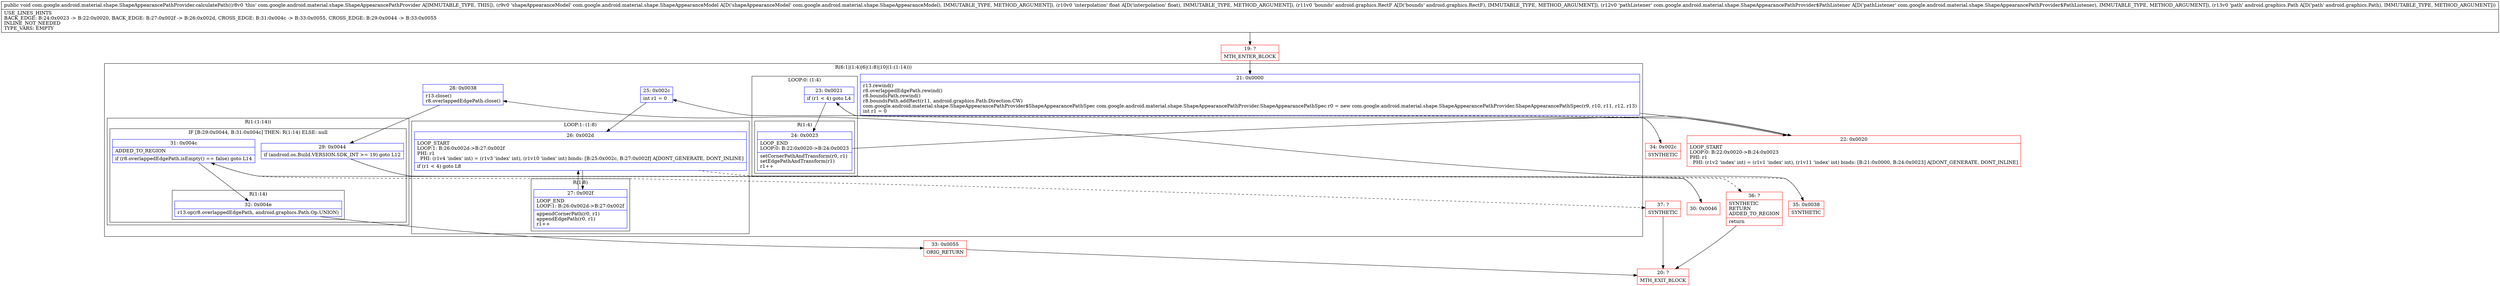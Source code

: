 digraph "CFG forcom.google.android.material.shape.ShapeAppearancePathProvider.calculatePath(Lcom\/google\/android\/material\/shape\/ShapeAppearanceModel;FLandroid\/graphics\/RectF;Lcom\/google\/android\/material\/shape\/ShapeAppearancePathProvider$PathListener;Landroid\/graphics\/Path;)V" {
subgraph cluster_Region_1203480292 {
label = "R(6:1|(1:4)|6|(1:8)|10|(1:(1:14)))";
node [shape=record,color=blue];
Node_21 [shape=record,label="{21\:\ 0x0000|r13.rewind()\lr8.overlappedEdgePath.rewind()\lr8.boundsPath.rewind()\lr8.boundsPath.addRect(r11, android.graphics.Path.Direction.CW)\lcom.google.android.material.shape.ShapeAppearancePathProvider$ShapeAppearancePathSpec com.google.android.material.shape.ShapeAppearancePathProvider.ShapeAppearancePathSpec r0 = new com.google.android.material.shape.ShapeAppearancePathProvider.ShapeAppearancePathSpec(r9, r10, r11, r12, r13)\lint r1 = 0\l}"];
subgraph cluster_LoopRegion_1811076745 {
label = "LOOP:0: (1:4)";
node [shape=record,color=blue];
Node_23 [shape=record,label="{23\:\ 0x0021|if (r1 \< 4) goto L4\l}"];
subgraph cluster_Region_1402281657 {
label = "R(1:4)";
node [shape=record,color=blue];
Node_24 [shape=record,label="{24\:\ 0x0023|LOOP_END\lLOOP:0: B:22:0x0020\-\>B:24:0x0023\l|setCornerPathAndTransform(r0, r1)\lsetEdgePathAndTransform(r1)\lr1++\l}"];
}
}
Node_25 [shape=record,label="{25\:\ 0x002c|int r1 = 0\l}"];
subgraph cluster_LoopRegion_1902428565 {
label = "LOOP:1: (1:8)";
node [shape=record,color=blue];
Node_26 [shape=record,label="{26\:\ 0x002d|LOOP_START\lLOOP:1: B:26:0x002d\-\>B:27:0x002f\lPHI: r1 \l  PHI: (r1v4 'index' int) = (r1v3 'index' int), (r1v10 'index' int) binds: [B:25:0x002c, B:27:0x002f] A[DONT_GENERATE, DONT_INLINE]\l|if (r1 \< 4) goto L8\l}"];
subgraph cluster_Region_907982928 {
label = "R(1:8)";
node [shape=record,color=blue];
Node_27 [shape=record,label="{27\:\ 0x002f|LOOP_END\lLOOP:1: B:26:0x002d\-\>B:27:0x002f\l|appendCornerPath(r0, r1)\lappendEdgePath(r0, r1)\lr1++\l}"];
}
}
Node_28 [shape=record,label="{28\:\ 0x0038|r13.close()\lr8.overlappedEdgePath.close()\l}"];
subgraph cluster_Region_1674579382 {
label = "R(1:(1:14))";
node [shape=record,color=blue];
subgraph cluster_IfRegion_1564740350 {
label = "IF [B:29:0x0044, B:31:0x004c] THEN: R(1:14) ELSE: null";
node [shape=record,color=blue];
Node_29 [shape=record,label="{29\:\ 0x0044|if (android.os.Build.VERSION.SDK_INT \>= 19) goto L12\l}"];
Node_31 [shape=record,label="{31\:\ 0x004c|ADDED_TO_REGION\l|if (r8.overlappedEdgePath.isEmpty() == false) goto L14\l}"];
subgraph cluster_Region_1891472472 {
label = "R(1:14)";
node [shape=record,color=blue];
Node_32 [shape=record,label="{32\:\ 0x004e|r13.op(r8.overlappedEdgePath, android.graphics.Path.Op.UNION)\l}"];
}
}
}
}
Node_19 [shape=record,color=red,label="{19\:\ ?|MTH_ENTER_BLOCK\l}"];
Node_22 [shape=record,color=red,label="{22\:\ 0x0020|LOOP_START\lLOOP:0: B:22:0x0020\-\>B:24:0x0023\lPHI: r1 \l  PHI: (r1v2 'index' int) = (r1v1 'index' int), (r1v11 'index' int) binds: [B:21:0x0000, B:24:0x0023] A[DONT_GENERATE, DONT_INLINE]\l}"];
Node_34 [shape=record,color=red,label="{34\:\ 0x002c|SYNTHETIC\l}"];
Node_35 [shape=record,color=red,label="{35\:\ 0x0038|SYNTHETIC\l}"];
Node_30 [shape=record,color=red,label="{30\:\ 0x0046}"];
Node_33 [shape=record,color=red,label="{33\:\ 0x0055|ORIG_RETURN\l}"];
Node_20 [shape=record,color=red,label="{20\:\ ?|MTH_EXIT_BLOCK\l}"];
Node_37 [shape=record,color=red,label="{37\:\ ?|SYNTHETIC\l}"];
Node_36 [shape=record,color=red,label="{36\:\ ?|SYNTHETIC\lRETURN\lADDED_TO_REGION\l|return\l}"];
MethodNode[shape=record,label="{public void com.google.android.material.shape.ShapeAppearancePathProvider.calculatePath((r8v0 'this' com.google.android.material.shape.ShapeAppearancePathProvider A[IMMUTABLE_TYPE, THIS]), (r9v0 'shapeAppearanceModel' com.google.android.material.shape.ShapeAppearanceModel A[D('shapeAppearanceModel' com.google.android.material.shape.ShapeAppearanceModel), IMMUTABLE_TYPE, METHOD_ARGUMENT]), (r10v0 'interpolation' float A[D('interpolation' float), IMMUTABLE_TYPE, METHOD_ARGUMENT]), (r11v0 'bounds' android.graphics.RectF A[D('bounds' android.graphics.RectF), IMMUTABLE_TYPE, METHOD_ARGUMENT]), (r12v0 'pathListener' com.google.android.material.shape.ShapeAppearancePathProvider$PathListener A[D('pathListener' com.google.android.material.shape.ShapeAppearancePathProvider$PathListener), IMMUTABLE_TYPE, METHOD_ARGUMENT]), (r13v0 'path' android.graphics.Path A[D('path' android.graphics.Path), IMMUTABLE_TYPE, METHOD_ARGUMENT]))  | USE_LINES_HINTS\lBACK_EDGE: B:24:0x0023 \-\> B:22:0x0020, BACK_EDGE: B:27:0x002f \-\> B:26:0x002d, CROSS_EDGE: B:31:0x004c \-\> B:33:0x0055, CROSS_EDGE: B:29:0x0044 \-\> B:33:0x0055\lINLINE_NOT_NEEDED\lTYPE_VARS: EMPTY\l}"];
MethodNode -> Node_19;Node_21 -> Node_22;
Node_23 -> Node_24;
Node_23 -> Node_34[style=dashed];
Node_24 -> Node_22;
Node_25 -> Node_26;
Node_26 -> Node_27;
Node_26 -> Node_35[style=dashed];
Node_27 -> Node_26;
Node_28 -> Node_29;
Node_29 -> Node_30;
Node_29 -> Node_36[style=dashed];
Node_31 -> Node_32;
Node_31 -> Node_37[style=dashed];
Node_32 -> Node_33;
Node_19 -> Node_21;
Node_22 -> Node_23;
Node_34 -> Node_25;
Node_35 -> Node_28;
Node_30 -> Node_31;
Node_33 -> Node_20;
Node_37 -> Node_20;
Node_36 -> Node_20;
}

